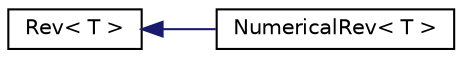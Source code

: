 digraph "Graphical Class Hierarchy"
{
 // LATEX_PDF_SIZE
  edge [fontname="Helvetica",fontsize="10",labelfontname="Helvetica",labelfontsize="10"];
  node [fontname="Helvetica",fontsize="10",shape=record];
  rankdir="LR";
  Node0 [label="Rev\< T \>",height=0.2,width=0.4,color="black", fillcolor="white", style="filled",URL="$classoperations__research_1_1_rev.html",tooltip="This class adds reversibility to a POD type."];
  Node0 -> Node1 [dir="back",color="midnightblue",fontsize="10",style="solid",fontname="Helvetica"];
  Node1 [label="NumericalRev\< T \>",height=0.2,width=0.4,color="black", fillcolor="white", style="filled",URL="$classoperations__research_1_1_numerical_rev.html",tooltip="Subclass of Rev<T> which adds numerical operations."];
}
